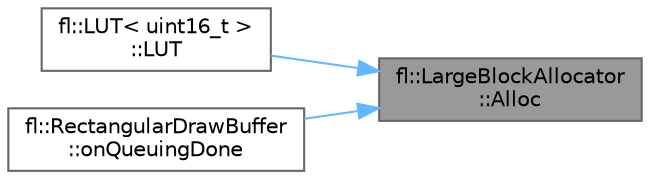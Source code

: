 digraph "fl::LargeBlockAllocator::Alloc"
{
 // INTERACTIVE_SVG=YES
 // LATEX_PDF_SIZE
  bgcolor="transparent";
  edge [fontname=Helvetica,fontsize=10,labelfontname=Helvetica,labelfontsize=10];
  node [fontname=Helvetica,fontsize=10,shape=box,height=0.2,width=0.4];
  rankdir="RL";
  Node1 [id="Node000001",label="fl::LargeBlockAllocator\l::Alloc",height=0.2,width=0.4,color="gray40", fillcolor="grey60", style="filled", fontcolor="black",tooltip=" "];
  Node1 -> Node2 [id="edge1_Node000001_Node000002",dir="back",color="steelblue1",style="solid",tooltip=" "];
  Node2 [id="Node000002",label="fl::LUT\< uint16_t \>\l::LUT",height=0.2,width=0.4,color="grey40", fillcolor="white", style="filled",URL="$d6/d18/classfl_1_1_l_u_t_aba8417b53dedda7cccd39b0c090f6f42.html#aba8417b53dedda7cccd39b0c090f6f42",tooltip=" "];
  Node1 -> Node3 [id="edge2_Node000001_Node000003",dir="back",color="steelblue1",style="solid",tooltip=" "];
  Node3 [id="Node000003",label="fl::RectangularDrawBuffer\l::onQueuingDone",height=0.2,width=0.4,color="grey40", fillcolor="white", style="filled",URL="$de/d10/classfl_1_1_rectangular_draw_buffer_a793464dde6e4e1a324ab46973615345c.html#a793464dde6e4e1a324ab46973615345c",tooltip=" "];
}
